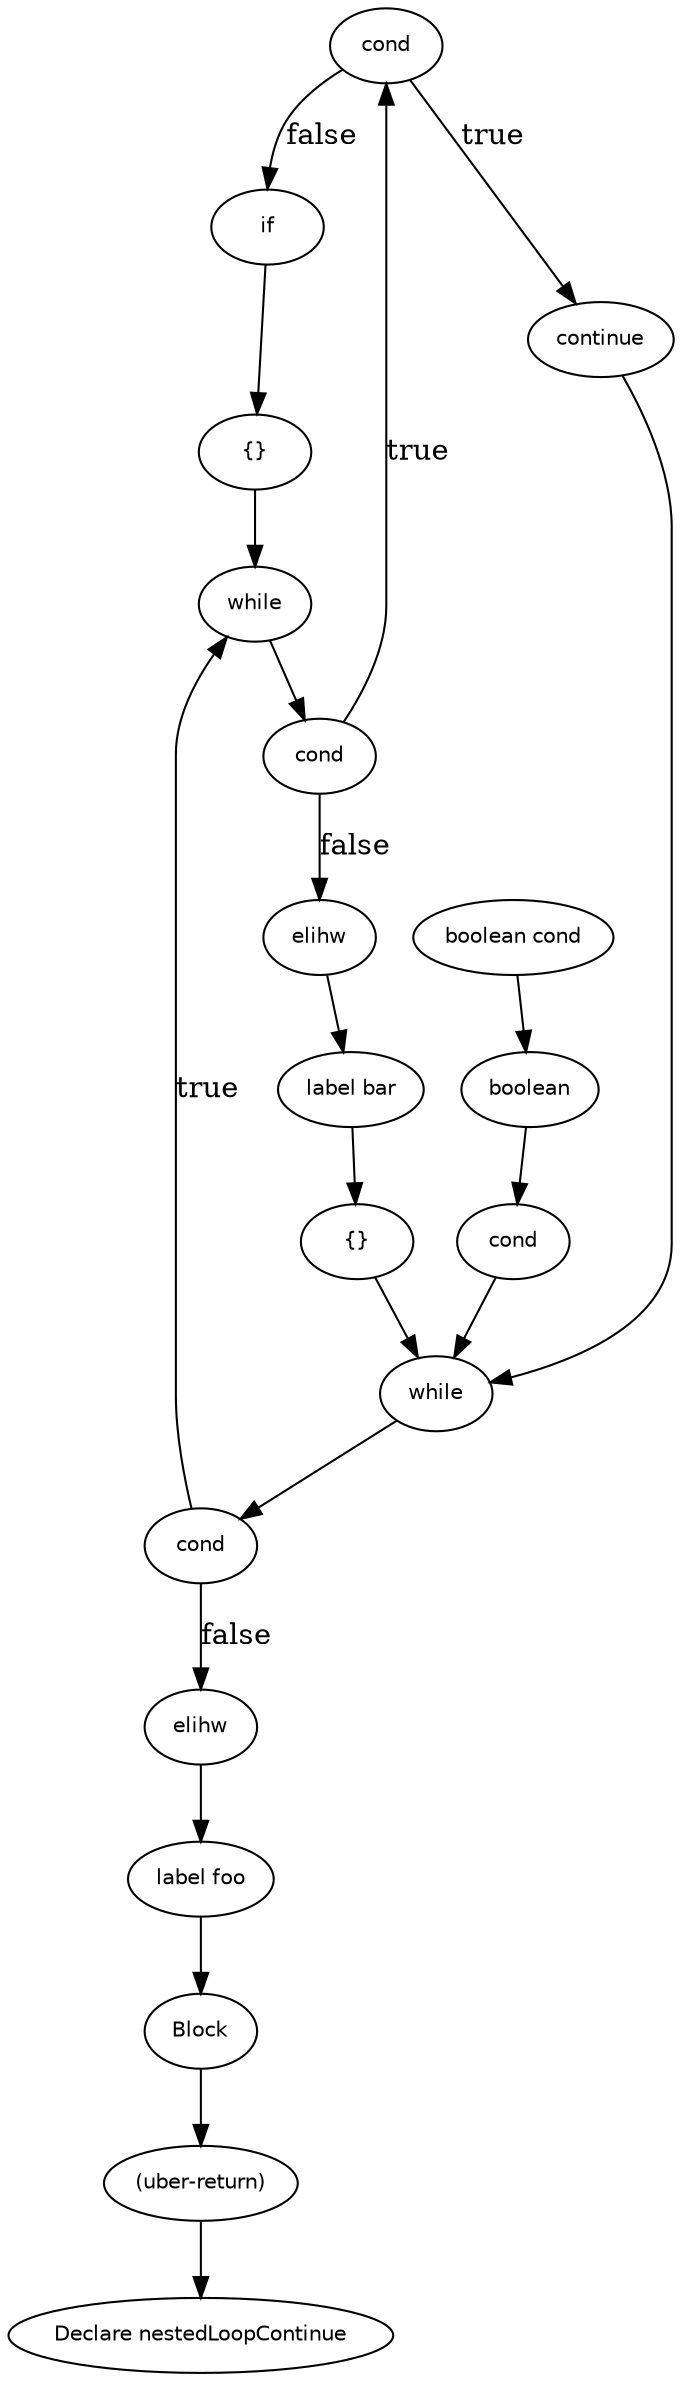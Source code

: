 digraph nestedLoopContinue {
  19 [
    label = cond,
    fontname = Helvetica,
    fontsize = 10
  ];
  18 [
    label = if,
    fontname = Helvetica,
    fontsize = 10
  ];
  17 [
    label = "{}",
    fontname = Helvetica,
    fontsize = 10
  ];
  16 [
    label = cond,
    fontname = Helvetica,
    fontsize = 10
  ];
  15 [
    label = elihw,
    fontname = Helvetica,
    fontsize = 10
  ];
  14 [
    label = while,
    fontname = Helvetica,
    fontsize = 10
  ];
  12 [
    label = "label bar",
    fontname = Helvetica,
    fontsize = 10
  ];
  11 [
    label = "{}",
    fontname = Helvetica,
    fontsize = 10
  ];
  10 [
    label = cond,
    fontname = Helvetica,
    fontsize = 10
  ];
  9 [
    label = elihw,
    fontname = Helvetica,
    fontsize = 10
  ];
  8 [
    label = while,
    fontname = Helvetica,
    fontsize = 10
  ];
  6 [
    label = "label foo",
    fontname = Helvetica,
    fontsize = 10
  ];
  5 [
    label = cond,
    fontname = Helvetica,
    fontsize = 10
  ];
  4 [
    label = boolean,
    fontname = Helvetica,
    fontsize = 10
  ];
  3 [
    label = "boolean cond",
    fontname = Helvetica,
    fontsize = 10
  ];
  2 [
    label = "(uber-return)",
    fontname = Helvetica,
    fontsize = 10
  ];
  22 [
    label = Block,
    fontname = Helvetica,
    fontsize = 10
  ];
  0 [
    label = "Declare nestedLoopContinue",
    fontname = Helvetica,
    fontsize = 10
  ];
  20 [
    label = continue,
    fontname = Helvetica,
    fontsize = 10
  ];
  22 -> 2 [
    label = ""
  ];
  6 -> 22 [
    label = ""
  ];
  18 -> 17 [
    label = ""
  ];
  9 -> 6 [
    label = ""
  ];
  19 -> 18 [
    label = false
  ];
  16 -> 19 [
    label = true
  ];
  5 -> 8 [
    label = ""
  ];
  2 -> 0 [
    label = ""
  ];
  19 -> 20 [
    label = true
  ];
  16 -> 15 [
    label = false
  ];
  4 -> 5 [
    label = ""
  ];
  20 -> 8 [
    label = ""
  ];
  17 -> 14 [
    label = ""
  ];
  10 -> 9 [
    label = false
  ];
  3 -> 4 [
    label = ""
  ];
  11 -> 8 [
    label = ""
  ];
  14 -> 16 [
    label = ""
  ];
  12 -> 11 [
    label = ""
  ];
  10 -> 14 [
    label = true
  ];
  8 -> 10 [
    label = ""
  ];
  15 -> 12 [
    label = ""
  ];
}
